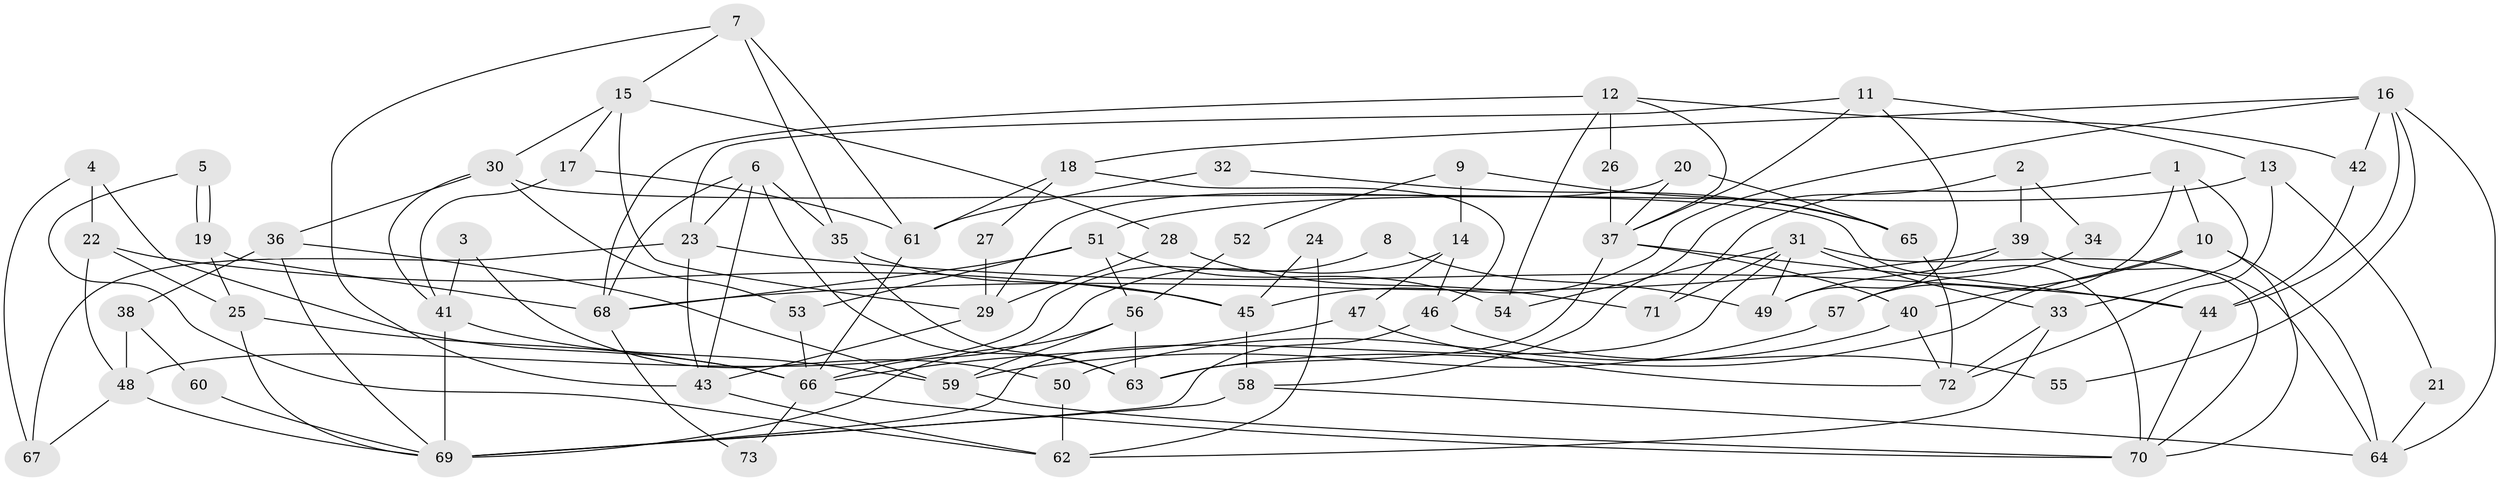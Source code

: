 // Generated by graph-tools (version 1.1) at 2025/36/03/09/25 02:36:22]
// undirected, 73 vertices, 146 edges
graph export_dot {
graph [start="1"]
  node [color=gray90,style=filled];
  1;
  2;
  3;
  4;
  5;
  6;
  7;
  8;
  9;
  10;
  11;
  12;
  13;
  14;
  15;
  16;
  17;
  18;
  19;
  20;
  21;
  22;
  23;
  24;
  25;
  26;
  27;
  28;
  29;
  30;
  31;
  32;
  33;
  34;
  35;
  36;
  37;
  38;
  39;
  40;
  41;
  42;
  43;
  44;
  45;
  46;
  47;
  48;
  49;
  50;
  51;
  52;
  53;
  54;
  55;
  56;
  57;
  58;
  59;
  60;
  61;
  62;
  63;
  64;
  65;
  66;
  67;
  68;
  69;
  70;
  71;
  72;
  73;
  1 -- 10;
  1 -- 33;
  1 -- 57;
  1 -- 71;
  2 -- 39;
  2 -- 58;
  2 -- 34;
  3 -- 50;
  3 -- 41;
  4 -- 22;
  4 -- 66;
  4 -- 67;
  5 -- 62;
  5 -- 19;
  5 -- 19;
  6 -- 43;
  6 -- 23;
  6 -- 35;
  6 -- 63;
  6 -- 68;
  7 -- 61;
  7 -- 35;
  7 -- 15;
  7 -- 43;
  8 -- 48;
  8 -- 49;
  9 -- 65;
  9 -- 14;
  9 -- 52;
  10 -- 70;
  10 -- 63;
  10 -- 40;
  10 -- 64;
  11 -- 37;
  11 -- 49;
  11 -- 13;
  11 -- 23;
  12 -- 68;
  12 -- 54;
  12 -- 26;
  12 -- 37;
  12 -- 42;
  13 -- 51;
  13 -- 21;
  13 -- 72;
  14 -- 66;
  14 -- 46;
  14 -- 47;
  15 -- 29;
  15 -- 17;
  15 -- 28;
  15 -- 30;
  16 -- 42;
  16 -- 64;
  16 -- 18;
  16 -- 44;
  16 -- 45;
  16 -- 55;
  17 -- 41;
  17 -- 61;
  18 -- 61;
  18 -- 27;
  18 -- 46;
  19 -- 25;
  19 -- 68;
  20 -- 29;
  20 -- 37;
  20 -- 65;
  21 -- 64;
  22 -- 45;
  22 -- 25;
  22 -- 48;
  23 -- 67;
  23 -- 43;
  23 -- 44;
  24 -- 62;
  24 -- 45;
  25 -- 66;
  25 -- 69;
  26 -- 37;
  27 -- 29;
  28 -- 71;
  28 -- 29;
  29 -- 43;
  30 -- 53;
  30 -- 36;
  30 -- 41;
  30 -- 70;
  31 -- 70;
  31 -- 69;
  31 -- 33;
  31 -- 49;
  31 -- 54;
  31 -- 71;
  32 -- 65;
  32 -- 61;
  33 -- 72;
  33 -- 62;
  34 -- 57;
  35 -- 63;
  35 -- 45;
  36 -- 59;
  36 -- 38;
  36 -- 69;
  37 -- 44;
  37 -- 40;
  37 -- 63;
  38 -- 48;
  38 -- 60;
  39 -- 64;
  39 -- 68;
  39 -- 49;
  40 -- 50;
  40 -- 72;
  41 -- 69;
  41 -- 59;
  42 -- 44;
  43 -- 62;
  44 -- 70;
  45 -- 58;
  46 -- 69;
  46 -- 55;
  47 -- 72;
  47 -- 66;
  48 -- 69;
  48 -- 67;
  50 -- 62;
  51 -- 56;
  51 -- 68;
  51 -- 53;
  51 -- 54;
  52 -- 56;
  53 -- 66;
  56 -- 59;
  56 -- 63;
  56 -- 69;
  57 -- 59;
  58 -- 69;
  58 -- 64;
  59 -- 70;
  60 -- 69;
  61 -- 66;
  65 -- 72;
  66 -- 70;
  66 -- 73;
  68 -- 73;
}
